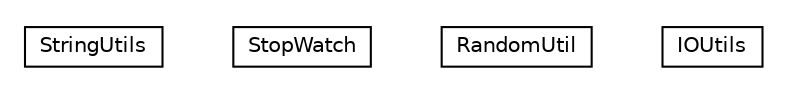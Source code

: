 #!/usr/local/bin/dot
#
# Class diagram 
# Generated by UMLGraph version 5.2 (http://www.umlgraph.org/)
#

digraph G {
	edge [fontname="Helvetica",fontsize=10,labelfontname="Helvetica",labelfontsize=10];
	node [fontname="Helvetica",fontsize=10,shape=plaintext];
	nodesep=0.25;
	ranksep=0.5;
	// com.isnotworking.recfwk.util.StringUtils
	c102 [label=<<table title="com.isnotworking.recfwk.util.StringUtils" border="0" cellborder="1" cellspacing="0" cellpadding="2" port="p" href="./StringUtils.html">
		<tr><td><table border="0" cellspacing="0" cellpadding="1">
<tr><td align="center" balign="center"> StringUtils </td></tr>
		</table></td></tr>
		</table>>, fontname="Helvetica", fontcolor="black", fontsize=10.0];
	// com.isnotworking.recfwk.util.StopWatch
	c103 [label=<<table title="com.isnotworking.recfwk.util.StopWatch" border="0" cellborder="1" cellspacing="0" cellpadding="2" port="p" href="./StopWatch.html">
		<tr><td><table border="0" cellspacing="0" cellpadding="1">
<tr><td align="center" balign="center"> StopWatch </td></tr>
		</table></td></tr>
		</table>>, fontname="Helvetica", fontcolor="black", fontsize=10.0];
	// com.isnotworking.recfwk.util.RandomUtil
	c104 [label=<<table title="com.isnotworking.recfwk.util.RandomUtil" border="0" cellborder="1" cellspacing="0" cellpadding="2" port="p" href="./RandomUtil.html">
		<tr><td><table border="0" cellspacing="0" cellpadding="1">
<tr><td align="center" balign="center"> RandomUtil </td></tr>
		</table></td></tr>
		</table>>, fontname="Helvetica", fontcolor="black", fontsize=10.0];
	// com.isnotworking.recfwk.util.IOUtils
	c105 [label=<<table title="com.isnotworking.recfwk.util.IOUtils" border="0" cellborder="1" cellspacing="0" cellpadding="2" port="p" href="./IOUtils.html">
		<tr><td><table border="0" cellspacing="0" cellpadding="1">
<tr><td align="center" balign="center"> IOUtils </td></tr>
		</table></td></tr>
		</table>>, fontname="Helvetica", fontcolor="black", fontsize=10.0];
}

